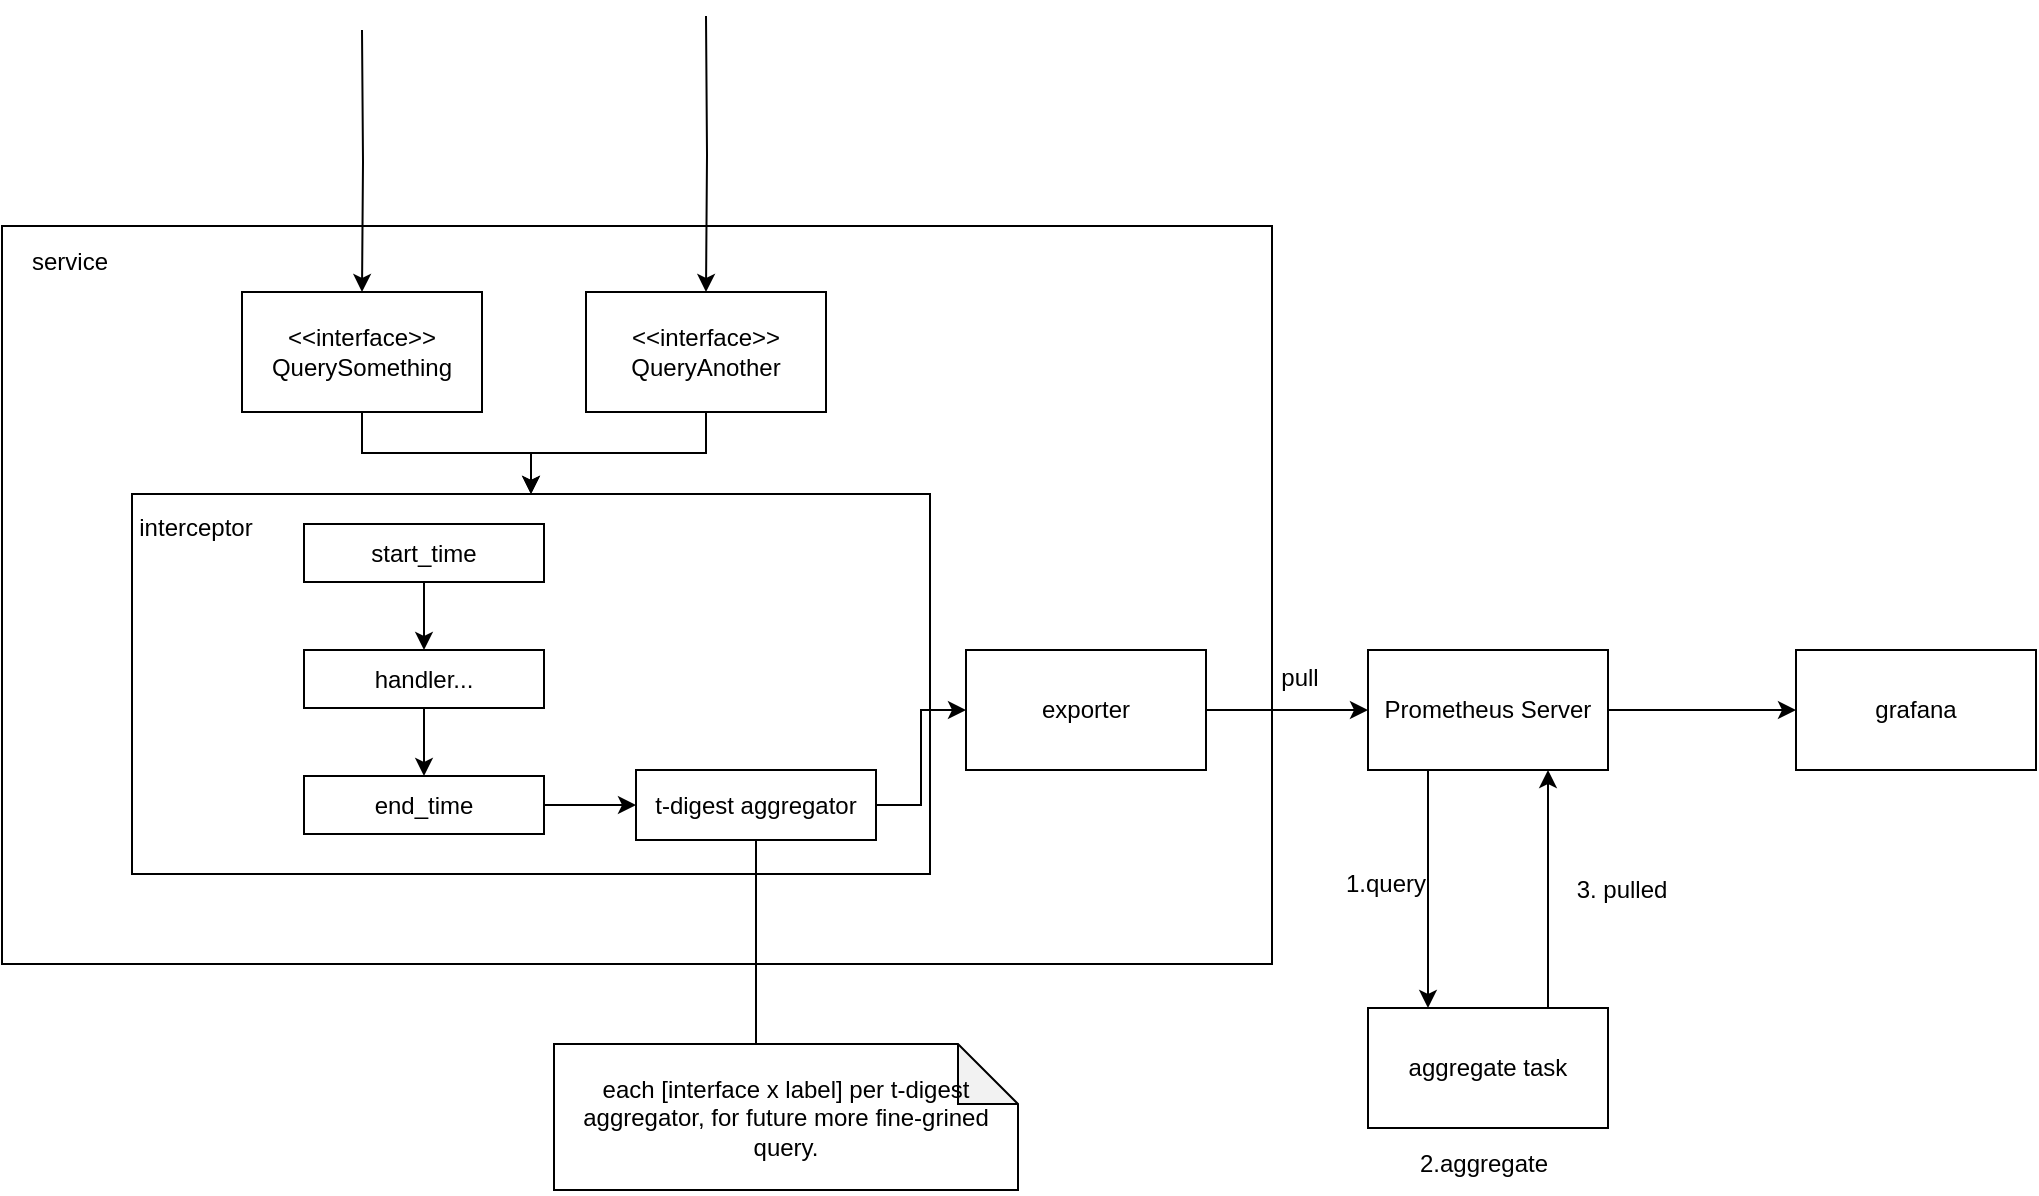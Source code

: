 <mxfile version="16.5.4" type="github">
  <diagram id="H9GDcRnk-Ae_k0I3CjnO" name="t-digest">
    <mxGraphModel dx="2148" dy="834" grid="0" gridSize="10" guides="1" tooltips="1" connect="1" arrows="1" fold="1" page="1" pageScale="1" pageWidth="850" pageHeight="1100" math="0" shadow="0">
      <root>
        <mxCell id="0" />
        <mxCell id="1" parent="0" />
        <mxCell id="hsNvDbpG6HL5O0MT_Idc-1" value="" style="rounded=0;whiteSpace=wrap;html=1;" vertex="1" parent="1">
          <mxGeometry x="-145" y="270" width="635" height="369" as="geometry" />
        </mxCell>
        <mxCell id="hsNvDbpG6HL5O0MT_Idc-9" style="edgeStyle=orthogonalEdgeStyle;rounded=0;orthogonalLoop=1;jettySize=auto;html=1;entryX=0.25;entryY=0;entryDx=0;entryDy=0;exitX=0.25;exitY=1;exitDx=0;exitDy=0;" edge="1" parent="1" source="hsNvDbpG6HL5O0MT_Idc-2" target="hsNvDbpG6HL5O0MT_Idc-8">
          <mxGeometry relative="1" as="geometry" />
        </mxCell>
        <mxCell id="hsNvDbpG6HL5O0MT_Idc-27" style="edgeStyle=orthogonalEdgeStyle;rounded=0;orthogonalLoop=1;jettySize=auto;html=1;entryX=0;entryY=0.5;entryDx=0;entryDy=0;" edge="1" parent="1" source="hsNvDbpG6HL5O0MT_Idc-2" target="hsNvDbpG6HL5O0MT_Idc-14">
          <mxGeometry relative="1" as="geometry" />
        </mxCell>
        <mxCell id="hsNvDbpG6HL5O0MT_Idc-2" value="Prometheus Server" style="rounded=0;whiteSpace=wrap;html=1;" vertex="1" parent="1">
          <mxGeometry x="538" y="482" width="120" height="60" as="geometry" />
        </mxCell>
        <mxCell id="hsNvDbpG6HL5O0MT_Idc-33" style="edgeStyle=orthogonalEdgeStyle;rounded=0;orthogonalLoop=1;jettySize=auto;html=1;entryX=0;entryY=0.5;entryDx=0;entryDy=0;endArrow=classic;endFill=1;" edge="1" parent="1" source="hsNvDbpG6HL5O0MT_Idc-4" target="hsNvDbpG6HL5O0MT_Idc-2">
          <mxGeometry relative="1" as="geometry" />
        </mxCell>
        <mxCell id="hsNvDbpG6HL5O0MT_Idc-4" value="exporter" style="rounded=0;whiteSpace=wrap;html=1;" vertex="1" parent="1">
          <mxGeometry x="337" y="482" width="120" height="60" as="geometry" />
        </mxCell>
        <mxCell id="hsNvDbpG6HL5O0MT_Idc-21" style="edgeStyle=orthogonalEdgeStyle;rounded=0;orthogonalLoop=1;jettySize=auto;html=1;entryX=0.5;entryY=0;entryDx=0;entryDy=0;" edge="1" parent="1" source="hsNvDbpG6HL5O0MT_Idc-5" target="hsNvDbpG6HL5O0MT_Idc-15">
          <mxGeometry relative="1" as="geometry" />
        </mxCell>
        <mxCell id="hsNvDbpG6HL5O0MT_Idc-5" value="&amp;lt;&amp;lt;interface&amp;gt;&amp;gt;&lt;br&gt;QueryAnother" style="rounded=0;whiteSpace=wrap;html=1;" vertex="1" parent="1">
          <mxGeometry x="147" y="303" width="120" height="60" as="geometry" />
        </mxCell>
        <mxCell id="hsNvDbpG6HL5O0MT_Idc-20" style="edgeStyle=orthogonalEdgeStyle;rounded=0;orthogonalLoop=1;jettySize=auto;html=1;entryX=0.5;entryY=0;entryDx=0;entryDy=0;" edge="1" parent="1" source="hsNvDbpG6HL5O0MT_Idc-6" target="hsNvDbpG6HL5O0MT_Idc-15">
          <mxGeometry relative="1" as="geometry" />
        </mxCell>
        <mxCell id="hsNvDbpG6HL5O0MT_Idc-6" value="&amp;lt;&amp;lt;interface&amp;gt;&amp;gt;&lt;br&gt;QuerySomething" style="rounded=0;whiteSpace=wrap;html=1;" vertex="1" parent="1">
          <mxGeometry x="-25" y="303" width="120" height="60" as="geometry" />
        </mxCell>
        <mxCell id="hsNvDbpG6HL5O0MT_Idc-7" value="service" style="text;html=1;strokeColor=none;fillColor=none;align=center;verticalAlign=middle;whiteSpace=wrap;rounded=0;" vertex="1" parent="1">
          <mxGeometry x="-141" y="273" width="60" height="30" as="geometry" />
        </mxCell>
        <mxCell id="hsNvDbpG6HL5O0MT_Idc-10" style="edgeStyle=orthogonalEdgeStyle;rounded=0;orthogonalLoop=1;jettySize=auto;html=1;entryX=0.75;entryY=1;entryDx=0;entryDy=0;exitX=0.75;exitY=0;exitDx=0;exitDy=0;" edge="1" parent="1" source="hsNvDbpG6HL5O0MT_Idc-8" target="hsNvDbpG6HL5O0MT_Idc-2">
          <mxGeometry relative="1" as="geometry" />
        </mxCell>
        <mxCell id="hsNvDbpG6HL5O0MT_Idc-8" value="aggregate task" style="rounded=0;whiteSpace=wrap;html=1;" vertex="1" parent="1">
          <mxGeometry x="538" y="661" width="120" height="60" as="geometry" />
        </mxCell>
        <mxCell id="hsNvDbpG6HL5O0MT_Idc-11" value="1.query" style="text;html=1;strokeColor=none;fillColor=none;align=center;verticalAlign=middle;whiteSpace=wrap;rounded=0;" vertex="1" parent="1">
          <mxGeometry x="517" y="584" width="60" height="30" as="geometry" />
        </mxCell>
        <mxCell id="hsNvDbpG6HL5O0MT_Idc-12" value="2.aggregate" style="text;html=1;strokeColor=none;fillColor=none;align=center;verticalAlign=middle;whiteSpace=wrap;rounded=0;" vertex="1" parent="1">
          <mxGeometry x="563" y="724" width="66" height="30" as="geometry" />
        </mxCell>
        <mxCell id="hsNvDbpG6HL5O0MT_Idc-13" value="3. pulled" style="text;html=1;strokeColor=none;fillColor=none;align=center;verticalAlign=middle;whiteSpace=wrap;rounded=0;" vertex="1" parent="1">
          <mxGeometry x="632" y="587" width="66" height="30" as="geometry" />
        </mxCell>
        <mxCell id="hsNvDbpG6HL5O0MT_Idc-14" value="grafana" style="rounded=0;whiteSpace=wrap;html=1;" vertex="1" parent="1">
          <mxGeometry x="752" y="482" width="120" height="60" as="geometry" />
        </mxCell>
        <mxCell id="hsNvDbpG6HL5O0MT_Idc-15" value="" style="rounded=0;whiteSpace=wrap;html=1;" vertex="1" parent="1">
          <mxGeometry x="-80" y="404" width="399" height="190" as="geometry" />
        </mxCell>
        <mxCell id="hsNvDbpG6HL5O0MT_Idc-16" value="interceptor" style="text;html=1;strokeColor=none;fillColor=none;align=center;verticalAlign=middle;whiteSpace=wrap;rounded=0;" vertex="1" parent="1">
          <mxGeometry x="-78" y="406" width="60" height="30" as="geometry" />
        </mxCell>
        <mxCell id="hsNvDbpG6HL5O0MT_Idc-25" style="edgeStyle=orthogonalEdgeStyle;rounded=0;orthogonalLoop=1;jettySize=auto;html=1;entryX=0.5;entryY=0;entryDx=0;entryDy=0;" edge="1" parent="1" source="hsNvDbpG6HL5O0MT_Idc-17" target="hsNvDbpG6HL5O0MT_Idc-18">
          <mxGeometry relative="1" as="geometry" />
        </mxCell>
        <mxCell id="hsNvDbpG6HL5O0MT_Idc-17" value="start_time" style="rounded=0;whiteSpace=wrap;html=1;" vertex="1" parent="1">
          <mxGeometry x="6" y="419" width="120" height="29" as="geometry" />
        </mxCell>
        <mxCell id="hsNvDbpG6HL5O0MT_Idc-26" style="edgeStyle=orthogonalEdgeStyle;rounded=0;orthogonalLoop=1;jettySize=auto;html=1;entryX=0.5;entryY=0;entryDx=0;entryDy=0;" edge="1" parent="1" source="hsNvDbpG6HL5O0MT_Idc-18" target="hsNvDbpG6HL5O0MT_Idc-19">
          <mxGeometry relative="1" as="geometry" />
        </mxCell>
        <mxCell id="hsNvDbpG6HL5O0MT_Idc-18" value="handler..." style="rounded=0;whiteSpace=wrap;html=1;" vertex="1" parent="1">
          <mxGeometry x="6" y="482" width="120" height="29" as="geometry" />
        </mxCell>
        <mxCell id="hsNvDbpG6HL5O0MT_Idc-23" style="edgeStyle=orthogonalEdgeStyle;rounded=0;orthogonalLoop=1;jettySize=auto;html=1;entryX=0;entryY=0.5;entryDx=0;entryDy=0;" edge="1" parent="1" source="hsNvDbpG6HL5O0MT_Idc-19" target="hsNvDbpG6HL5O0MT_Idc-22">
          <mxGeometry relative="1" as="geometry" />
        </mxCell>
        <mxCell id="hsNvDbpG6HL5O0MT_Idc-19" value="end_time" style="rounded=0;whiteSpace=wrap;html=1;" vertex="1" parent="1">
          <mxGeometry x="6" y="545" width="120" height="29" as="geometry" />
        </mxCell>
        <mxCell id="hsNvDbpG6HL5O0MT_Idc-24" style="edgeStyle=orthogonalEdgeStyle;rounded=0;orthogonalLoop=1;jettySize=auto;html=1;entryX=0;entryY=0.5;entryDx=0;entryDy=0;" edge="1" parent="1" source="hsNvDbpG6HL5O0MT_Idc-22" target="hsNvDbpG6HL5O0MT_Idc-4">
          <mxGeometry relative="1" as="geometry" />
        </mxCell>
        <mxCell id="hsNvDbpG6HL5O0MT_Idc-30" style="edgeStyle=orthogonalEdgeStyle;rounded=0;orthogonalLoop=1;jettySize=auto;html=1;entryX=0;entryY=0;entryDx=101;entryDy=0;entryPerimeter=0;endArrow=none;endFill=0;" edge="1" parent="1" source="hsNvDbpG6HL5O0MT_Idc-22" target="hsNvDbpG6HL5O0MT_Idc-29">
          <mxGeometry relative="1" as="geometry" />
        </mxCell>
        <mxCell id="hsNvDbpG6HL5O0MT_Idc-22" value="t-digest aggregator" style="rounded=0;whiteSpace=wrap;html=1;" vertex="1" parent="1">
          <mxGeometry x="172" y="542" width="120" height="35" as="geometry" />
        </mxCell>
        <mxCell id="hsNvDbpG6HL5O0MT_Idc-29" value="each [interface x label] per t-digest aggregator, for future more fine-grined query." style="shape=note;whiteSpace=wrap;html=1;backgroundOutline=1;darkOpacity=0.05;" vertex="1" parent="1">
          <mxGeometry x="131" y="679" width="232" height="73" as="geometry" />
        </mxCell>
        <mxCell id="hsNvDbpG6HL5O0MT_Idc-31" style="edgeStyle=orthogonalEdgeStyle;rounded=0;orthogonalLoop=1;jettySize=auto;html=1;entryX=0.5;entryY=0;entryDx=0;entryDy=0;" edge="1" parent="1" target="hsNvDbpG6HL5O0MT_Idc-6">
          <mxGeometry relative="1" as="geometry">
            <mxPoint x="35" y="172" as="sourcePoint" />
            <mxPoint x="129.5" y="414" as="targetPoint" />
          </mxGeometry>
        </mxCell>
        <mxCell id="hsNvDbpG6HL5O0MT_Idc-32" style="edgeStyle=orthogonalEdgeStyle;rounded=0;orthogonalLoop=1;jettySize=auto;html=1;entryX=0.5;entryY=0;entryDx=0;entryDy=0;" edge="1" parent="1" target="hsNvDbpG6HL5O0MT_Idc-5">
          <mxGeometry relative="1" as="geometry">
            <mxPoint x="207" y="165" as="sourcePoint" />
            <mxPoint x="45" y="313" as="targetPoint" />
          </mxGeometry>
        </mxCell>
        <mxCell id="hsNvDbpG6HL5O0MT_Idc-35" value="pull" style="text;html=1;strokeColor=none;fillColor=none;align=center;verticalAlign=middle;whiteSpace=wrap;rounded=0;" vertex="1" parent="1">
          <mxGeometry x="474" y="481" width="60" height="30" as="geometry" />
        </mxCell>
      </root>
    </mxGraphModel>
  </diagram>
</mxfile>
